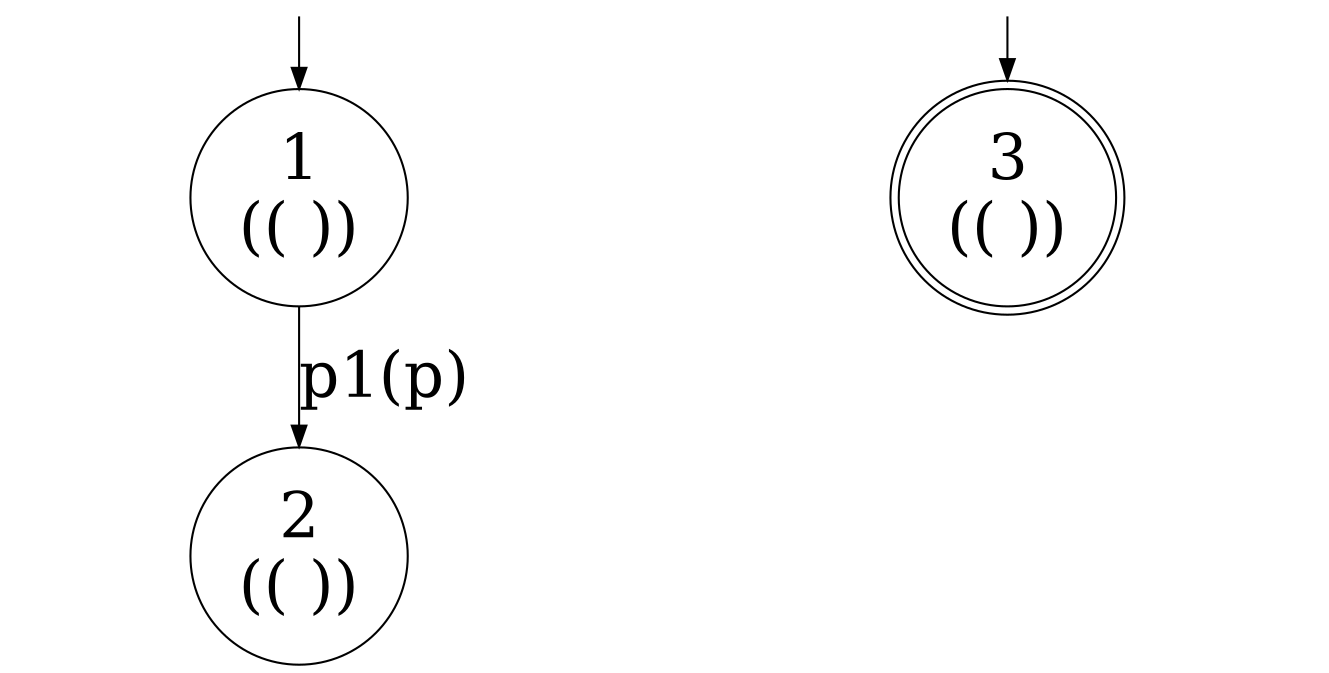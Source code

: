 digraph G {
ratio=0.5;
rankdir=TB;
ranksep=0.4;

style=rounded;
1 [shape=circle,fontsize=30,label="1
(( ))"];
2 [shape=circle,fontsize=30,label="2
(( ))"];
1 -> 2 [label="p1(p)",fontsize=30];




3 [shape=circle,fontsize=30,peripheries=2,label="3
(( ))"];

node [shape = point, color=white, fontcolor=white]; start0;
start0 -> 1;
node [shape = point, color=white, fontcolor=white]; start1;
start1 -> 3;

}

